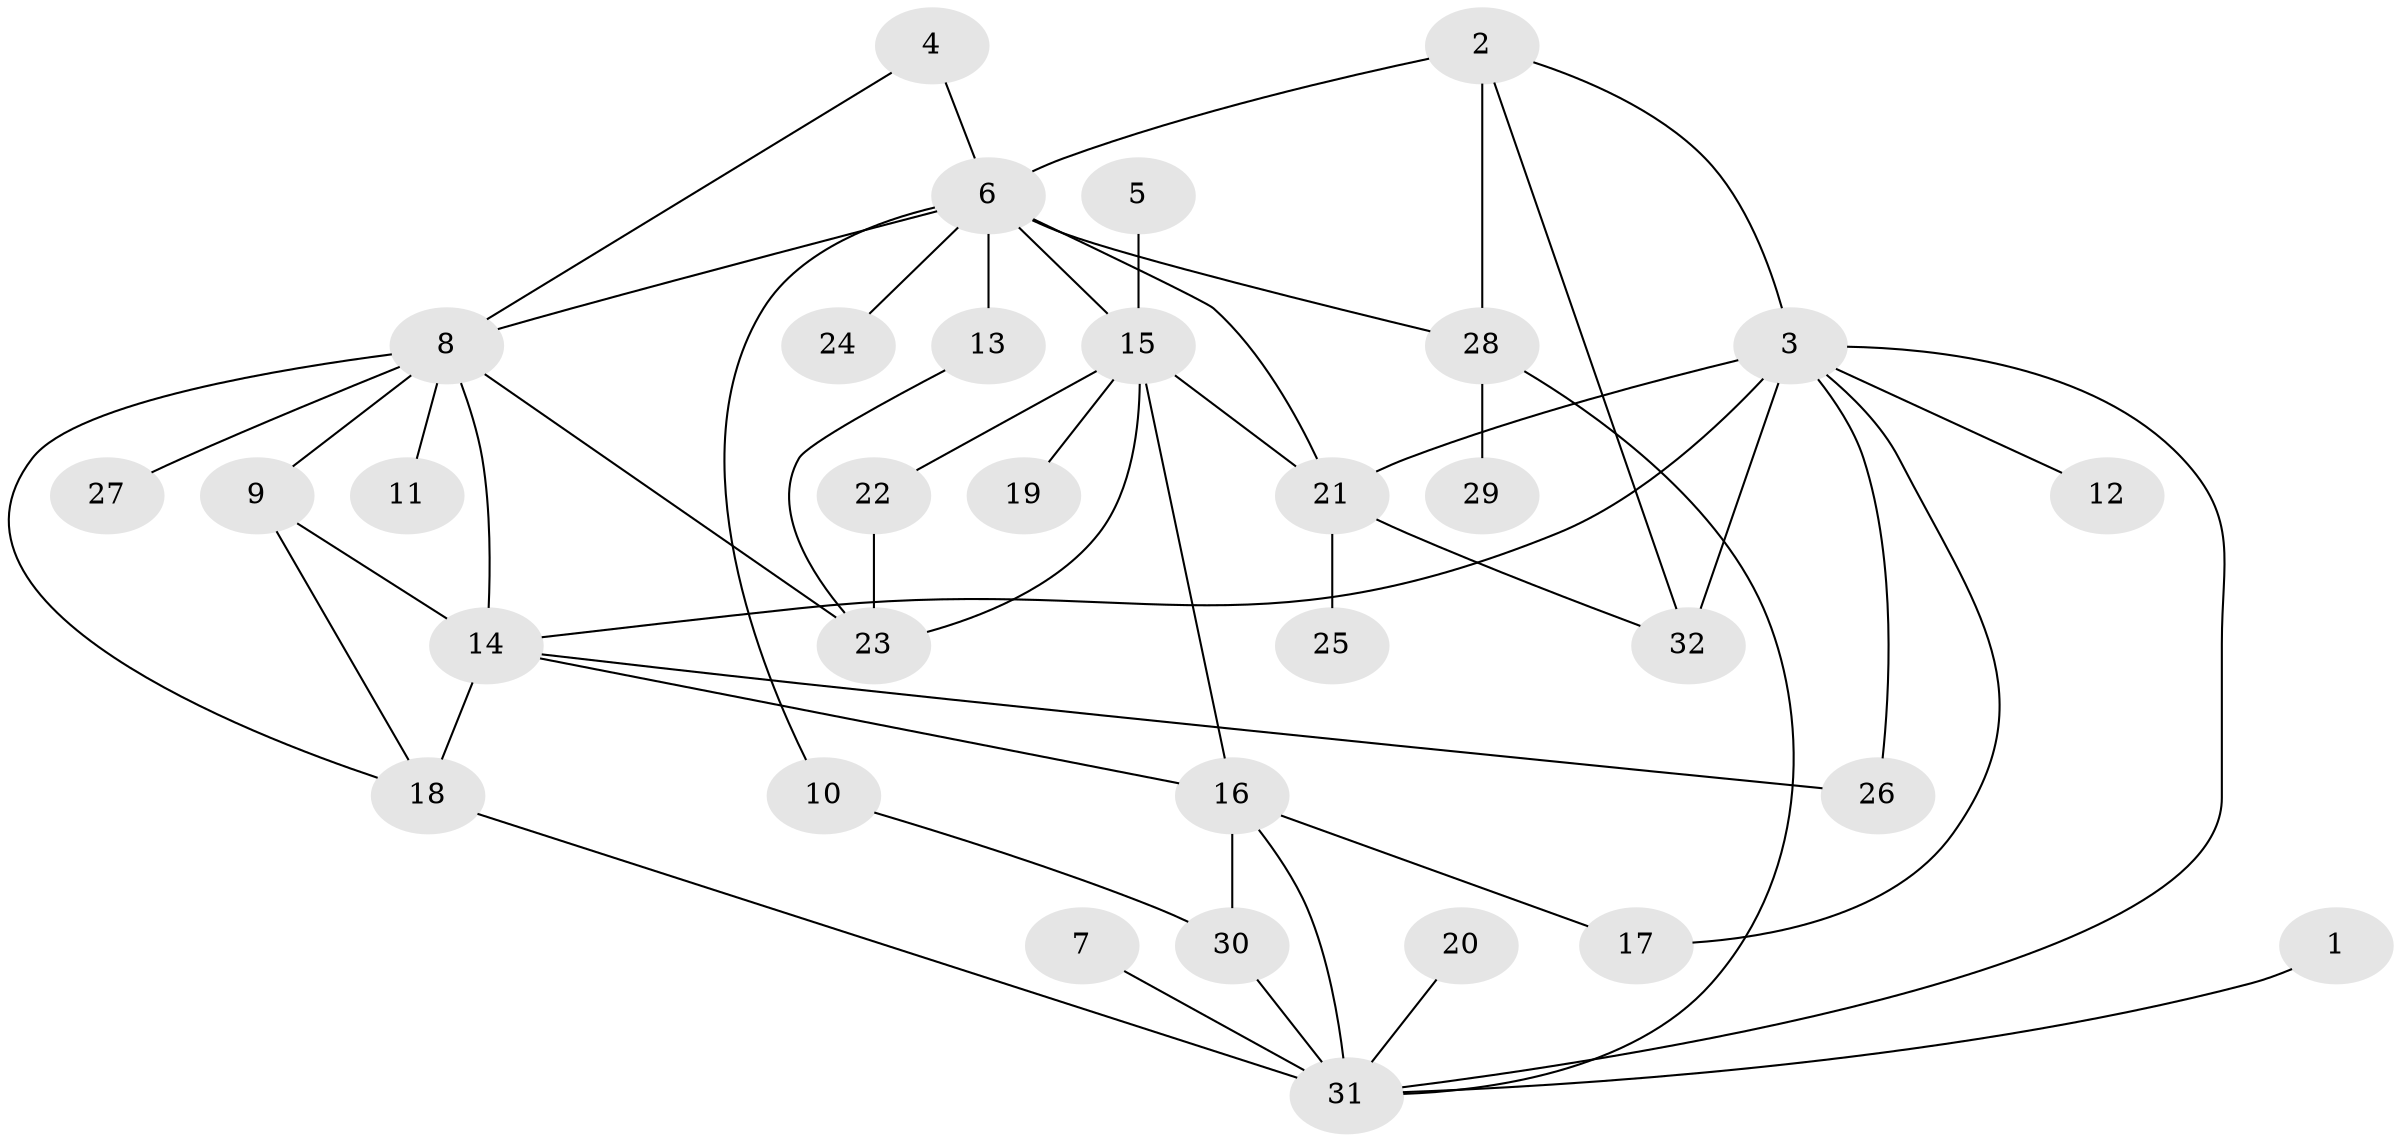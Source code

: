// original degree distribution, {6: 0.0375, 9: 0.0125, 5: 0.0625, 7: 0.0625, 12: 0.0125, 3: 0.075, 4: 0.025, 11: 0.0125, 10: 0.0125, 2: 0.1875, 1: 0.5}
// Generated by graph-tools (version 1.1) at 2025/37/03/04/25 23:37:37]
// undirected, 32 vertices, 52 edges
graph export_dot {
  node [color=gray90,style=filled];
  1;
  2;
  3;
  4;
  5;
  6;
  7;
  8;
  9;
  10;
  11;
  12;
  13;
  14;
  15;
  16;
  17;
  18;
  19;
  20;
  21;
  22;
  23;
  24;
  25;
  26;
  27;
  28;
  29;
  30;
  31;
  32;
  1 -- 31 [weight=1.0];
  2 -- 3 [weight=1.0];
  2 -- 6 [weight=2.0];
  2 -- 28 [weight=2.0];
  2 -- 32 [weight=1.0];
  3 -- 12 [weight=1.0];
  3 -- 14 [weight=1.0];
  3 -- 17 [weight=1.0];
  3 -- 21 [weight=2.0];
  3 -- 26 [weight=1.0];
  3 -- 31 [weight=1.0];
  3 -- 32 [weight=2.0];
  4 -- 6 [weight=1.0];
  4 -- 8 [weight=1.0];
  5 -- 15 [weight=1.0];
  6 -- 8 [weight=1.0];
  6 -- 10 [weight=1.0];
  6 -- 13 [weight=1.0];
  6 -- 15 [weight=1.0];
  6 -- 21 [weight=1.0];
  6 -- 24 [weight=1.0];
  6 -- 28 [weight=1.0];
  7 -- 31 [weight=1.0];
  8 -- 9 [weight=1.0];
  8 -- 11 [weight=1.0];
  8 -- 14 [weight=1.0];
  8 -- 18 [weight=1.0];
  8 -- 23 [weight=1.0];
  8 -- 27 [weight=1.0];
  9 -- 14 [weight=1.0];
  9 -- 18 [weight=1.0];
  10 -- 30 [weight=1.0];
  13 -- 23 [weight=1.0];
  14 -- 16 [weight=1.0];
  14 -- 18 [weight=1.0];
  14 -- 26 [weight=1.0];
  15 -- 16 [weight=1.0];
  15 -- 19 [weight=1.0];
  15 -- 21 [weight=1.0];
  15 -- 22 [weight=2.0];
  15 -- 23 [weight=2.0];
  16 -- 17 [weight=1.0];
  16 -- 30 [weight=2.0];
  16 -- 31 [weight=1.0];
  18 -- 31 [weight=1.0];
  20 -- 31 [weight=1.0];
  21 -- 25 [weight=1.0];
  21 -- 32 [weight=1.0];
  22 -- 23 [weight=1.0];
  28 -- 29 [weight=1.0];
  28 -- 31 [weight=1.0];
  30 -- 31 [weight=2.0];
}
